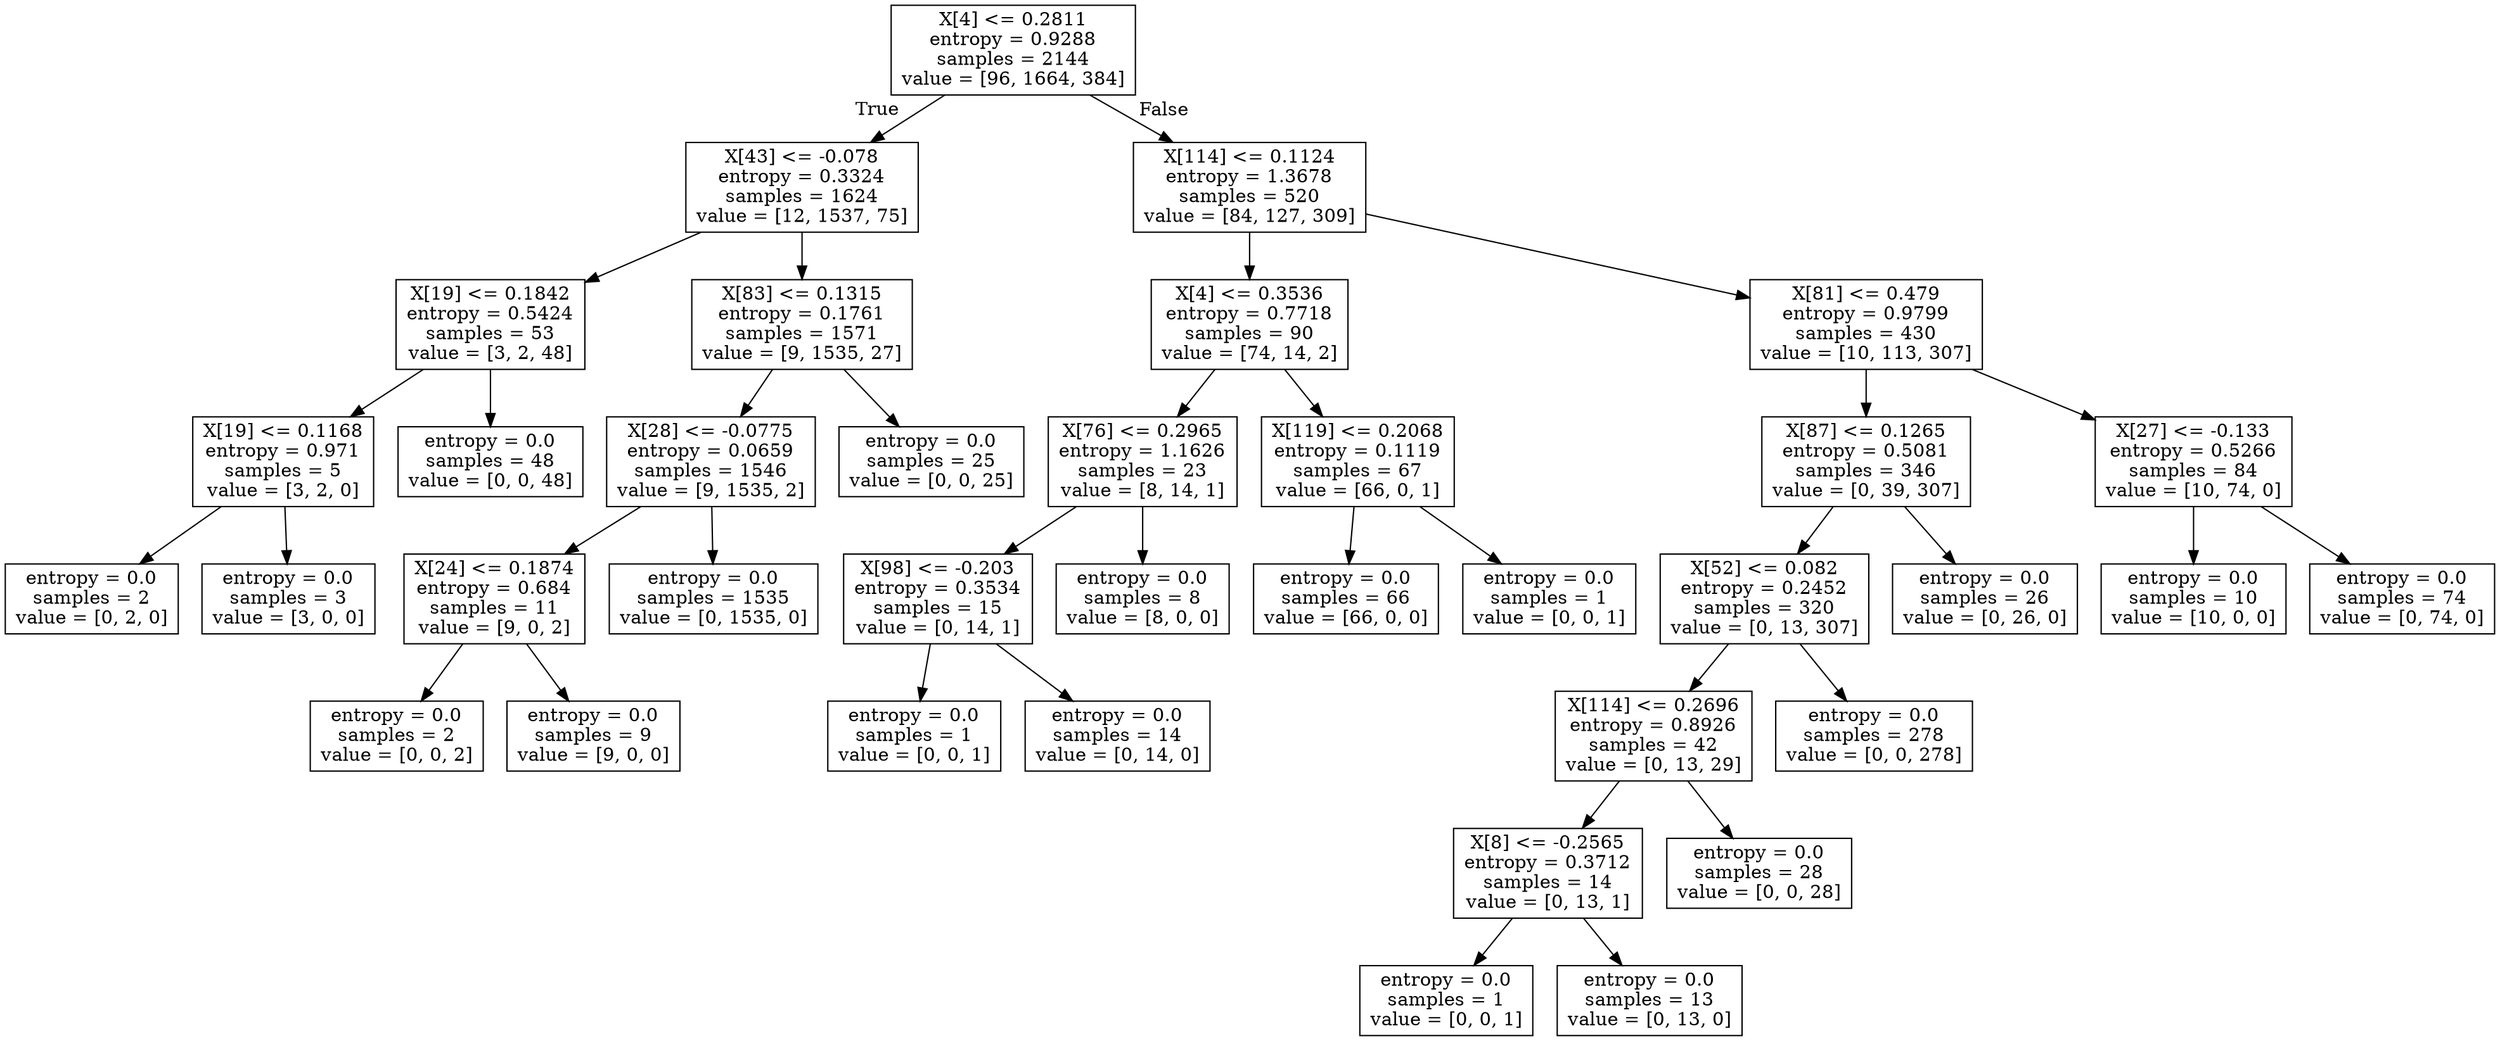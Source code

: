 digraph Tree {
node [shape=box] ;
0 [label="X[4] <= 0.2811\nentropy = 0.9288\nsamples = 2144\nvalue = [96, 1664, 384]"] ;
1 [label="X[43] <= -0.078\nentropy = 0.3324\nsamples = 1624\nvalue = [12, 1537, 75]"] ;
0 -> 1 [labeldistance=2.5, labelangle=45, headlabel="True"] ;
2 [label="X[19] <= 0.1842\nentropy = 0.5424\nsamples = 53\nvalue = [3, 2, 48]"] ;
1 -> 2 ;
3 [label="X[19] <= 0.1168\nentropy = 0.971\nsamples = 5\nvalue = [3, 2, 0]"] ;
2 -> 3 ;
4 [label="entropy = 0.0\nsamples = 2\nvalue = [0, 2, 0]"] ;
3 -> 4 ;
5 [label="entropy = 0.0\nsamples = 3\nvalue = [3, 0, 0]"] ;
3 -> 5 ;
6 [label="entropy = 0.0\nsamples = 48\nvalue = [0, 0, 48]"] ;
2 -> 6 ;
7 [label="X[83] <= 0.1315\nentropy = 0.1761\nsamples = 1571\nvalue = [9, 1535, 27]"] ;
1 -> 7 ;
8 [label="X[28] <= -0.0775\nentropy = 0.0659\nsamples = 1546\nvalue = [9, 1535, 2]"] ;
7 -> 8 ;
9 [label="X[24] <= 0.1874\nentropy = 0.684\nsamples = 11\nvalue = [9, 0, 2]"] ;
8 -> 9 ;
10 [label="entropy = 0.0\nsamples = 2\nvalue = [0, 0, 2]"] ;
9 -> 10 ;
11 [label="entropy = 0.0\nsamples = 9\nvalue = [9, 0, 0]"] ;
9 -> 11 ;
12 [label="entropy = 0.0\nsamples = 1535\nvalue = [0, 1535, 0]"] ;
8 -> 12 ;
13 [label="entropy = 0.0\nsamples = 25\nvalue = [0, 0, 25]"] ;
7 -> 13 ;
14 [label="X[114] <= 0.1124\nentropy = 1.3678\nsamples = 520\nvalue = [84, 127, 309]"] ;
0 -> 14 [labeldistance=2.5, labelangle=-45, headlabel="False"] ;
15 [label="X[4] <= 0.3536\nentropy = 0.7718\nsamples = 90\nvalue = [74, 14, 2]"] ;
14 -> 15 ;
16 [label="X[76] <= 0.2965\nentropy = 1.1626\nsamples = 23\nvalue = [8, 14, 1]"] ;
15 -> 16 ;
17 [label="X[98] <= -0.203\nentropy = 0.3534\nsamples = 15\nvalue = [0, 14, 1]"] ;
16 -> 17 ;
18 [label="entropy = 0.0\nsamples = 1\nvalue = [0, 0, 1]"] ;
17 -> 18 ;
19 [label="entropy = 0.0\nsamples = 14\nvalue = [0, 14, 0]"] ;
17 -> 19 ;
20 [label="entropy = 0.0\nsamples = 8\nvalue = [8, 0, 0]"] ;
16 -> 20 ;
21 [label="X[119] <= 0.2068\nentropy = 0.1119\nsamples = 67\nvalue = [66, 0, 1]"] ;
15 -> 21 ;
22 [label="entropy = 0.0\nsamples = 66\nvalue = [66, 0, 0]"] ;
21 -> 22 ;
23 [label="entropy = 0.0\nsamples = 1\nvalue = [0, 0, 1]"] ;
21 -> 23 ;
24 [label="X[81] <= 0.479\nentropy = 0.9799\nsamples = 430\nvalue = [10, 113, 307]"] ;
14 -> 24 ;
25 [label="X[87] <= 0.1265\nentropy = 0.5081\nsamples = 346\nvalue = [0, 39, 307]"] ;
24 -> 25 ;
26 [label="X[52] <= 0.082\nentropy = 0.2452\nsamples = 320\nvalue = [0, 13, 307]"] ;
25 -> 26 ;
27 [label="X[114] <= 0.2696\nentropy = 0.8926\nsamples = 42\nvalue = [0, 13, 29]"] ;
26 -> 27 ;
28 [label="X[8] <= -0.2565\nentropy = 0.3712\nsamples = 14\nvalue = [0, 13, 1]"] ;
27 -> 28 ;
29 [label="entropy = 0.0\nsamples = 1\nvalue = [0, 0, 1]"] ;
28 -> 29 ;
30 [label="entropy = 0.0\nsamples = 13\nvalue = [0, 13, 0]"] ;
28 -> 30 ;
31 [label="entropy = 0.0\nsamples = 28\nvalue = [0, 0, 28]"] ;
27 -> 31 ;
32 [label="entropy = 0.0\nsamples = 278\nvalue = [0, 0, 278]"] ;
26 -> 32 ;
33 [label="entropy = 0.0\nsamples = 26\nvalue = [0, 26, 0]"] ;
25 -> 33 ;
34 [label="X[27] <= -0.133\nentropy = 0.5266\nsamples = 84\nvalue = [10, 74, 0]"] ;
24 -> 34 ;
35 [label="entropy = 0.0\nsamples = 10\nvalue = [10, 0, 0]"] ;
34 -> 35 ;
36 [label="entropy = 0.0\nsamples = 74\nvalue = [0, 74, 0]"] ;
34 -> 36 ;
}